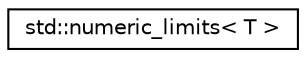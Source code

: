digraph "Graphical Class Hierarchy"
{
 // LATEX_PDF_SIZE
  edge [fontname="Helvetica",fontsize="10",labelfontname="Helvetica",labelfontsize="10"];
  node [fontname="Helvetica",fontsize="10",shape=record];
  rankdir="LR";
  Node0 [label="std::numeric_limits\< T \>",height=0.2,width=0.4,color="black", fillcolor="white", style="filled",URL="$structstd_1_1numeric__limits_3_01T_01_4.html",tooltip="The quantity has defined partital specialization of std::numeric_limits, works as std::numeric_limits..."];
}
